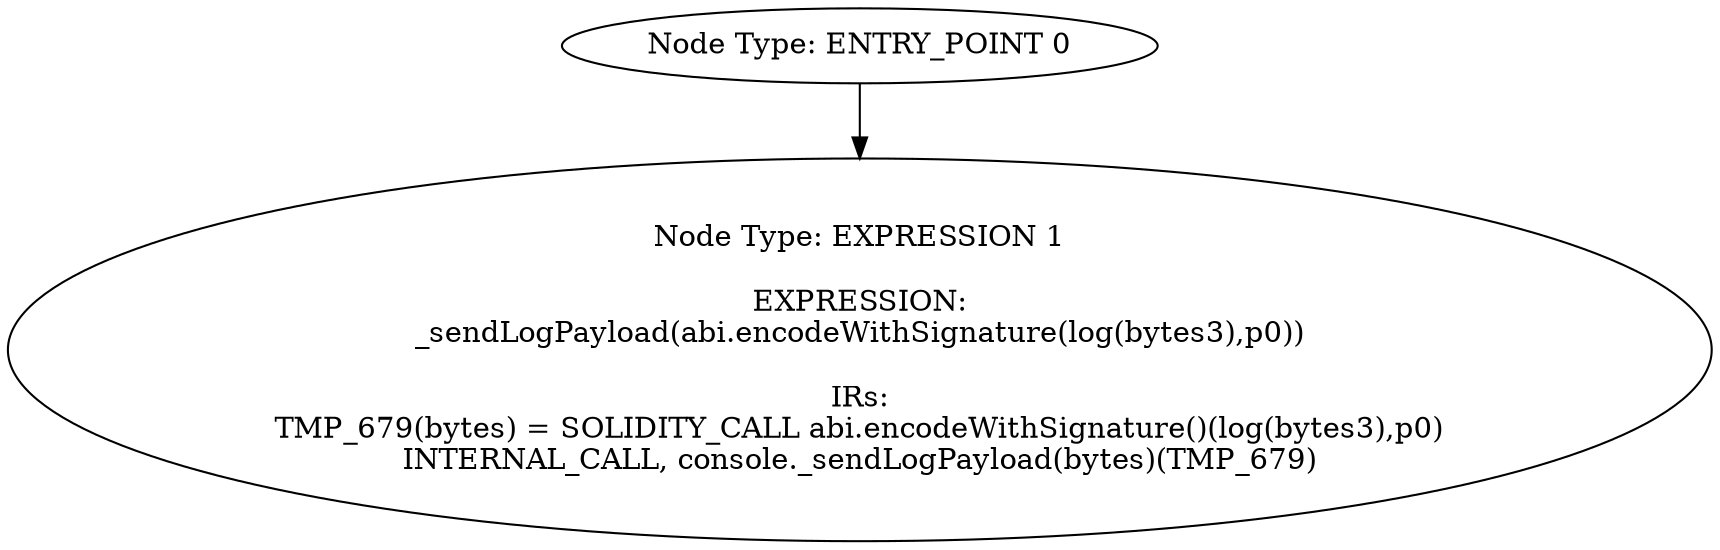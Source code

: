 digraph{
0[label="Node Type: ENTRY_POINT 0
"];
0->1;
1[label="Node Type: EXPRESSION 1

EXPRESSION:
_sendLogPayload(abi.encodeWithSignature(log(bytes3),p0))

IRs:
TMP_679(bytes) = SOLIDITY_CALL abi.encodeWithSignature()(log(bytes3),p0)
INTERNAL_CALL, console._sendLogPayload(bytes)(TMP_679)"];
}
